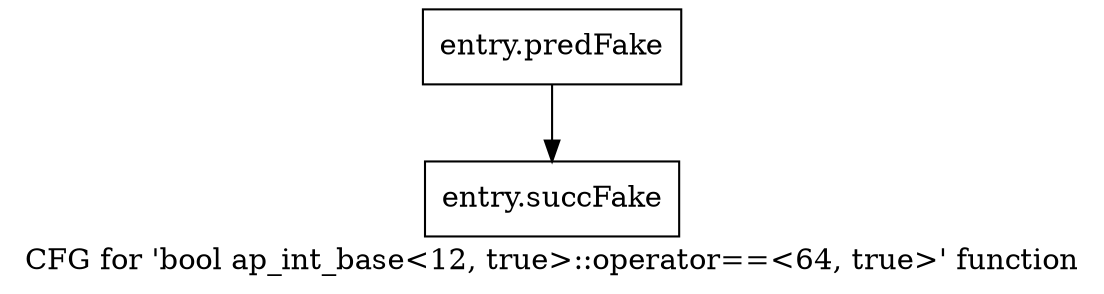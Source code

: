 digraph "CFG for 'bool ap_int_base\<12, true\>::operator==\<64, true\>' function" {
	label="CFG for 'bool ap_int_base\<12, true\>::operator==\<64, true\>' function";

	Node0x3d99420 [shape=record,filename="",linenumber="",label="{entry.predFake}"];
	Node0x3d99420 -> Node0x3ec4f70[ callList="" memoryops="" filename="/tools/Xilinx/Vitis_HLS/2022.1/include/ap_int_base.h" execusionnum="3200"];
	Node0x3ec4f70 [shape=record,filename="/tools/Xilinx/Vitis_HLS/2022.1/include/ap_int_base.h",linenumber="1065",label="{entry.succFake}"];
}
